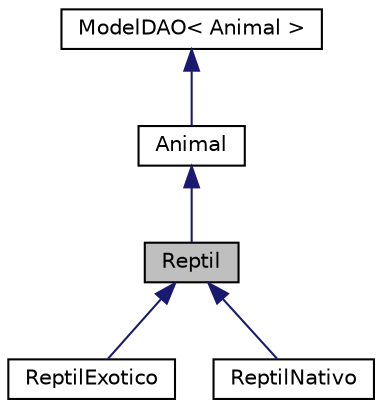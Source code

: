 digraph "Reptil"
{
  edge [fontname="Helvetica",fontsize="10",labelfontname="Helvetica",labelfontsize="10"];
  node [fontname="Helvetica",fontsize="10",shape=record];
  Node0 [label="Reptil",height=0.2,width=0.4,color="black", fillcolor="grey75", style="filled", fontcolor="black"];
  Node1 -> Node0 [dir="back",color="midnightblue",fontsize="10",style="solid"];
  Node1 [label="Animal",height=0.2,width=0.4,color="black", fillcolor="white", style="filled",URL="$d7/dac/classAnimal.html"];
  Node2 -> Node1 [dir="back",color="midnightblue",fontsize="10",style="solid"];
  Node2 [label="ModelDAO\< Animal \>",height=0.2,width=0.4,color="black", fillcolor="white", style="filled",URL="$df/dd0/classModelDAO.html"];
  Node0 -> Node3 [dir="back",color="midnightblue",fontsize="10",style="solid"];
  Node3 [label="ReptilExotico",height=0.2,width=0.4,color="black", fillcolor="white", style="filled",URL="$d7/dd5/classReptilExotico.html"];
  Node0 -> Node4 [dir="back",color="midnightblue",fontsize="10",style="solid"];
  Node4 [label="ReptilNativo",height=0.2,width=0.4,color="black", fillcolor="white", style="filled",URL="$de/dd6/classReptilNativo.html"];
}

